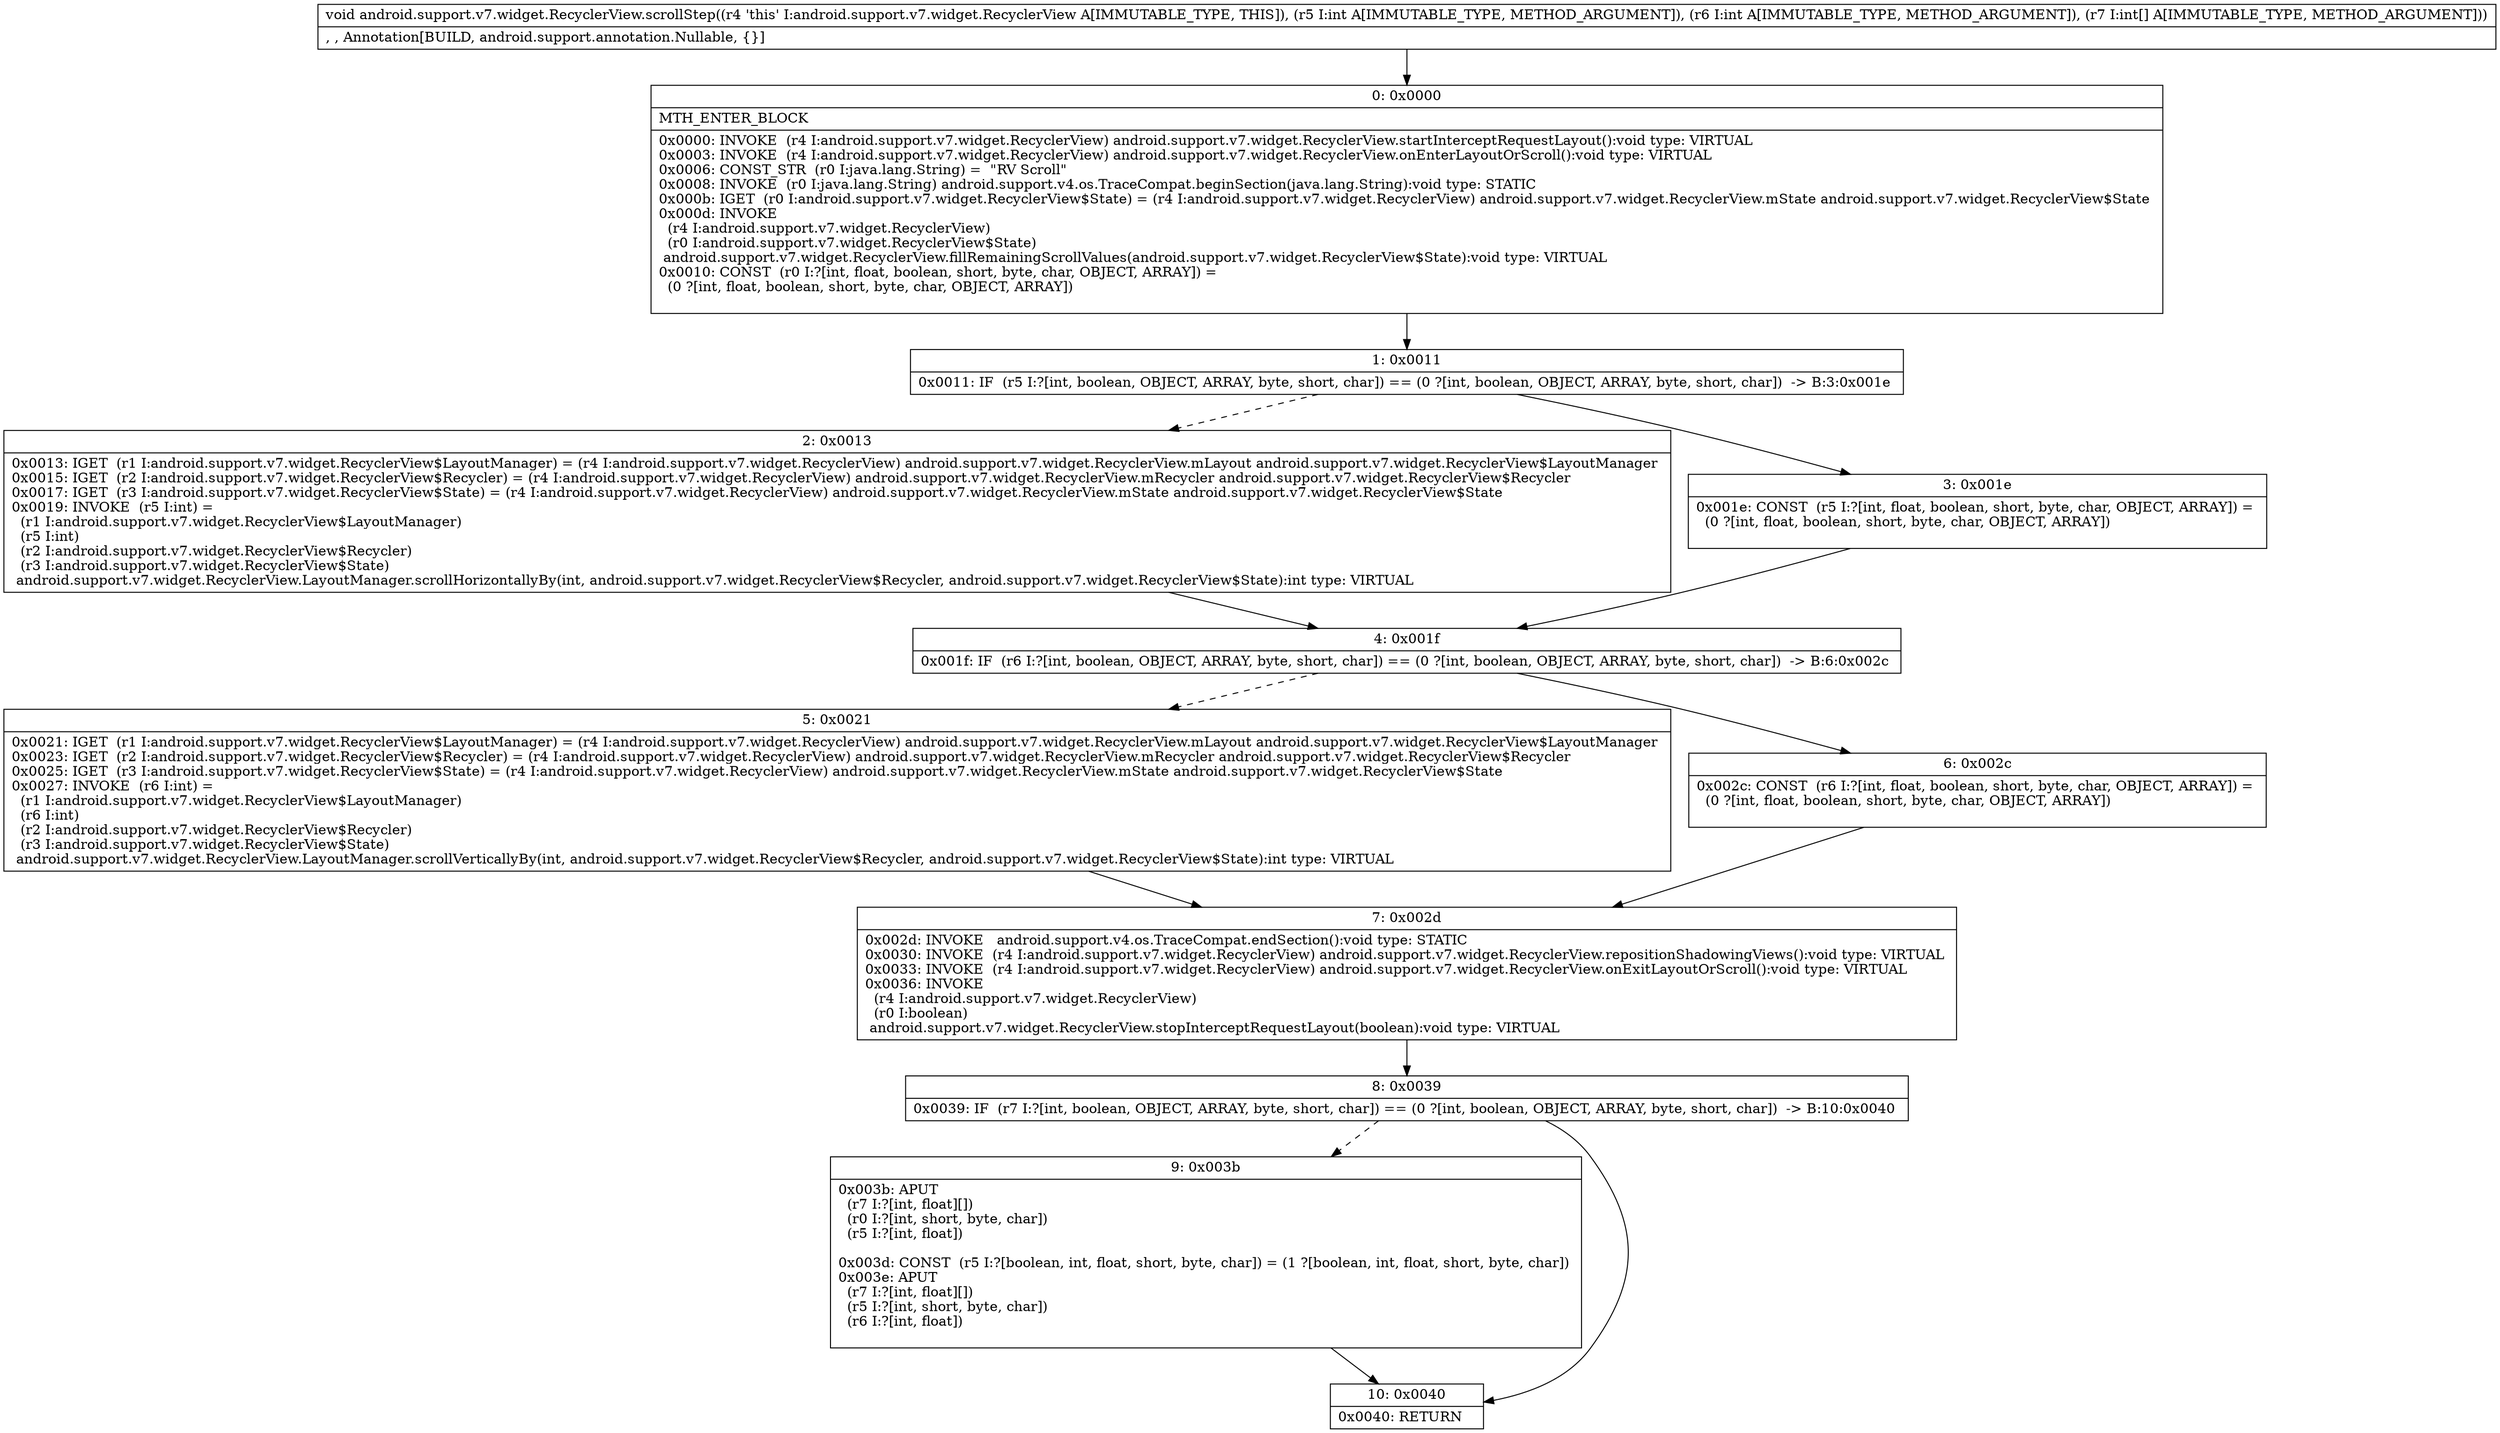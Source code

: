 digraph "CFG forandroid.support.v7.widget.RecyclerView.scrollStep(II[I)V" {
Node_0 [shape=record,label="{0\:\ 0x0000|MTH_ENTER_BLOCK\l|0x0000: INVOKE  (r4 I:android.support.v7.widget.RecyclerView) android.support.v7.widget.RecyclerView.startInterceptRequestLayout():void type: VIRTUAL \l0x0003: INVOKE  (r4 I:android.support.v7.widget.RecyclerView) android.support.v7.widget.RecyclerView.onEnterLayoutOrScroll():void type: VIRTUAL \l0x0006: CONST_STR  (r0 I:java.lang.String) =  \"RV Scroll\" \l0x0008: INVOKE  (r0 I:java.lang.String) android.support.v4.os.TraceCompat.beginSection(java.lang.String):void type: STATIC \l0x000b: IGET  (r0 I:android.support.v7.widget.RecyclerView$State) = (r4 I:android.support.v7.widget.RecyclerView) android.support.v7.widget.RecyclerView.mState android.support.v7.widget.RecyclerView$State \l0x000d: INVOKE  \l  (r4 I:android.support.v7.widget.RecyclerView)\l  (r0 I:android.support.v7.widget.RecyclerView$State)\l android.support.v7.widget.RecyclerView.fillRemainingScrollValues(android.support.v7.widget.RecyclerView$State):void type: VIRTUAL \l0x0010: CONST  (r0 I:?[int, float, boolean, short, byte, char, OBJECT, ARRAY]) = \l  (0 ?[int, float, boolean, short, byte, char, OBJECT, ARRAY])\l \l}"];
Node_1 [shape=record,label="{1\:\ 0x0011|0x0011: IF  (r5 I:?[int, boolean, OBJECT, ARRAY, byte, short, char]) == (0 ?[int, boolean, OBJECT, ARRAY, byte, short, char])  \-\> B:3:0x001e \l}"];
Node_2 [shape=record,label="{2\:\ 0x0013|0x0013: IGET  (r1 I:android.support.v7.widget.RecyclerView$LayoutManager) = (r4 I:android.support.v7.widget.RecyclerView) android.support.v7.widget.RecyclerView.mLayout android.support.v7.widget.RecyclerView$LayoutManager \l0x0015: IGET  (r2 I:android.support.v7.widget.RecyclerView$Recycler) = (r4 I:android.support.v7.widget.RecyclerView) android.support.v7.widget.RecyclerView.mRecycler android.support.v7.widget.RecyclerView$Recycler \l0x0017: IGET  (r3 I:android.support.v7.widget.RecyclerView$State) = (r4 I:android.support.v7.widget.RecyclerView) android.support.v7.widget.RecyclerView.mState android.support.v7.widget.RecyclerView$State \l0x0019: INVOKE  (r5 I:int) = \l  (r1 I:android.support.v7.widget.RecyclerView$LayoutManager)\l  (r5 I:int)\l  (r2 I:android.support.v7.widget.RecyclerView$Recycler)\l  (r3 I:android.support.v7.widget.RecyclerView$State)\l android.support.v7.widget.RecyclerView.LayoutManager.scrollHorizontallyBy(int, android.support.v7.widget.RecyclerView$Recycler, android.support.v7.widget.RecyclerView$State):int type: VIRTUAL \l}"];
Node_3 [shape=record,label="{3\:\ 0x001e|0x001e: CONST  (r5 I:?[int, float, boolean, short, byte, char, OBJECT, ARRAY]) = \l  (0 ?[int, float, boolean, short, byte, char, OBJECT, ARRAY])\l \l}"];
Node_4 [shape=record,label="{4\:\ 0x001f|0x001f: IF  (r6 I:?[int, boolean, OBJECT, ARRAY, byte, short, char]) == (0 ?[int, boolean, OBJECT, ARRAY, byte, short, char])  \-\> B:6:0x002c \l}"];
Node_5 [shape=record,label="{5\:\ 0x0021|0x0021: IGET  (r1 I:android.support.v7.widget.RecyclerView$LayoutManager) = (r4 I:android.support.v7.widget.RecyclerView) android.support.v7.widget.RecyclerView.mLayout android.support.v7.widget.RecyclerView$LayoutManager \l0x0023: IGET  (r2 I:android.support.v7.widget.RecyclerView$Recycler) = (r4 I:android.support.v7.widget.RecyclerView) android.support.v7.widget.RecyclerView.mRecycler android.support.v7.widget.RecyclerView$Recycler \l0x0025: IGET  (r3 I:android.support.v7.widget.RecyclerView$State) = (r4 I:android.support.v7.widget.RecyclerView) android.support.v7.widget.RecyclerView.mState android.support.v7.widget.RecyclerView$State \l0x0027: INVOKE  (r6 I:int) = \l  (r1 I:android.support.v7.widget.RecyclerView$LayoutManager)\l  (r6 I:int)\l  (r2 I:android.support.v7.widget.RecyclerView$Recycler)\l  (r3 I:android.support.v7.widget.RecyclerView$State)\l android.support.v7.widget.RecyclerView.LayoutManager.scrollVerticallyBy(int, android.support.v7.widget.RecyclerView$Recycler, android.support.v7.widget.RecyclerView$State):int type: VIRTUAL \l}"];
Node_6 [shape=record,label="{6\:\ 0x002c|0x002c: CONST  (r6 I:?[int, float, boolean, short, byte, char, OBJECT, ARRAY]) = \l  (0 ?[int, float, boolean, short, byte, char, OBJECT, ARRAY])\l \l}"];
Node_7 [shape=record,label="{7\:\ 0x002d|0x002d: INVOKE   android.support.v4.os.TraceCompat.endSection():void type: STATIC \l0x0030: INVOKE  (r4 I:android.support.v7.widget.RecyclerView) android.support.v7.widget.RecyclerView.repositionShadowingViews():void type: VIRTUAL \l0x0033: INVOKE  (r4 I:android.support.v7.widget.RecyclerView) android.support.v7.widget.RecyclerView.onExitLayoutOrScroll():void type: VIRTUAL \l0x0036: INVOKE  \l  (r4 I:android.support.v7.widget.RecyclerView)\l  (r0 I:boolean)\l android.support.v7.widget.RecyclerView.stopInterceptRequestLayout(boolean):void type: VIRTUAL \l}"];
Node_8 [shape=record,label="{8\:\ 0x0039|0x0039: IF  (r7 I:?[int, boolean, OBJECT, ARRAY, byte, short, char]) == (0 ?[int, boolean, OBJECT, ARRAY, byte, short, char])  \-\> B:10:0x0040 \l}"];
Node_9 [shape=record,label="{9\:\ 0x003b|0x003b: APUT  \l  (r7 I:?[int, float][])\l  (r0 I:?[int, short, byte, char])\l  (r5 I:?[int, float])\l \l0x003d: CONST  (r5 I:?[boolean, int, float, short, byte, char]) = (1 ?[boolean, int, float, short, byte, char]) \l0x003e: APUT  \l  (r7 I:?[int, float][])\l  (r5 I:?[int, short, byte, char])\l  (r6 I:?[int, float])\l \l}"];
Node_10 [shape=record,label="{10\:\ 0x0040|0x0040: RETURN   \l}"];
MethodNode[shape=record,label="{void android.support.v7.widget.RecyclerView.scrollStep((r4 'this' I:android.support.v7.widget.RecyclerView A[IMMUTABLE_TYPE, THIS]), (r5 I:int A[IMMUTABLE_TYPE, METHOD_ARGUMENT]), (r6 I:int A[IMMUTABLE_TYPE, METHOD_ARGUMENT]), (r7 I:int[] A[IMMUTABLE_TYPE, METHOD_ARGUMENT]))  | , , Annotation[BUILD, android.support.annotation.Nullable, \{\}]\l}"];
MethodNode -> Node_0;
Node_0 -> Node_1;
Node_1 -> Node_2[style=dashed];
Node_1 -> Node_3;
Node_2 -> Node_4;
Node_3 -> Node_4;
Node_4 -> Node_5[style=dashed];
Node_4 -> Node_6;
Node_5 -> Node_7;
Node_6 -> Node_7;
Node_7 -> Node_8;
Node_8 -> Node_9[style=dashed];
Node_8 -> Node_10;
Node_9 -> Node_10;
}

